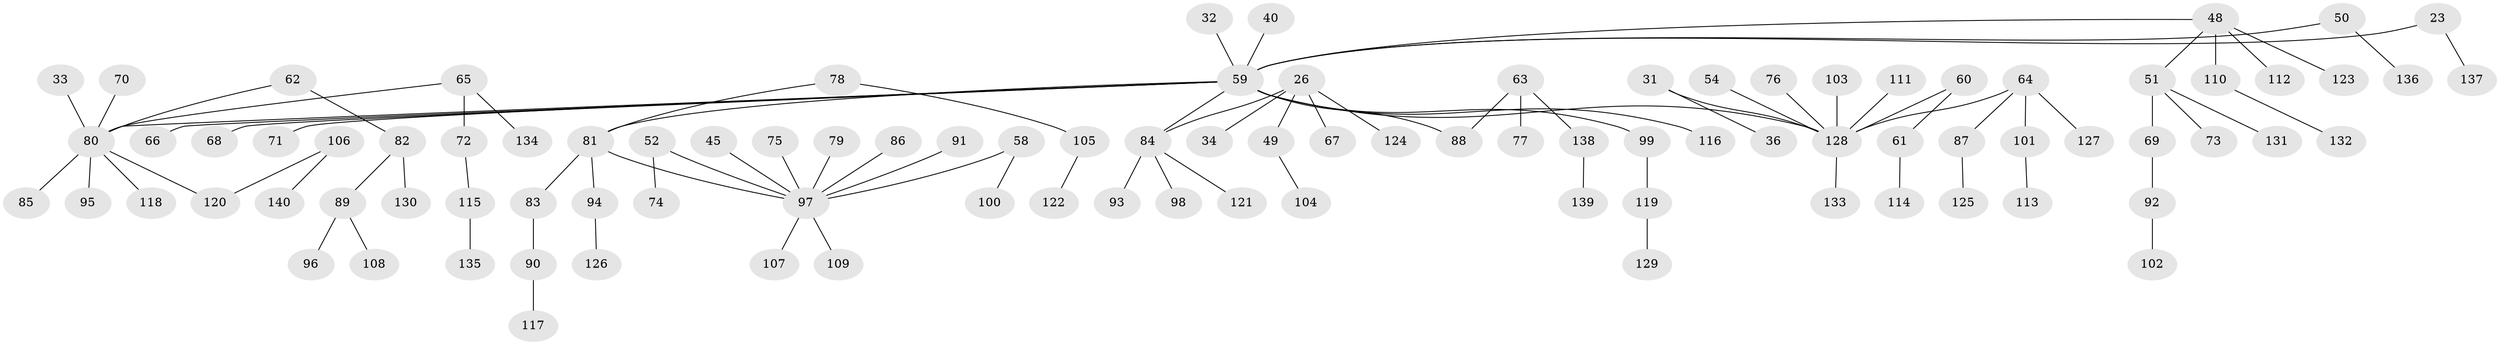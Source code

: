 // original degree distribution, {9: 0.007142857142857143, 4: 0.05, 5: 0.03571428571428571, 7: 0.007142857142857143, 6: 0.02142857142857143, 2: 0.24285714285714285, 1: 0.5142857142857142, 3: 0.12142857142857143}
// Generated by graph-tools (version 1.1) at 2025/56/03/04/25 21:56:34]
// undirected, 98 vertices, 97 edges
graph export_dot {
graph [start="1"]
  node [color=gray90,style=filled];
  23;
  26 [super="+22"];
  31;
  32;
  33;
  34;
  36;
  40;
  45;
  48;
  49;
  50;
  51;
  52;
  54;
  58 [super="+25"];
  59 [super="+35+53"];
  60;
  61;
  62 [super="+24"];
  63;
  64 [super="+42+57"];
  65;
  66;
  67;
  68;
  69;
  70;
  71;
  72;
  73;
  74;
  75;
  76;
  77;
  78;
  79;
  80 [super="+6+56"];
  81 [super="+3"];
  82 [super="+39"];
  83;
  84 [super="+12+55"];
  85;
  86;
  87;
  88 [super="+44"];
  89;
  90;
  91;
  92;
  93;
  94;
  95;
  96;
  97 [super="+37"];
  98;
  99 [super="+46"];
  100;
  101;
  102;
  103;
  104;
  105;
  106;
  107;
  108;
  109;
  110;
  111;
  112;
  113;
  114;
  115;
  116;
  117;
  118;
  119;
  120 [super="+38"];
  121;
  122;
  123;
  124;
  125;
  126;
  127;
  128 [super="+9+2+13+15+43"];
  129;
  130;
  131;
  132;
  133;
  134;
  135;
  136;
  137;
  138;
  139;
  140;
  23 -- 137;
  23 -- 59;
  26 -- 34;
  26 -- 124;
  26 -- 49;
  26 -- 67;
  26 -- 84;
  31 -- 36;
  31 -- 128;
  32 -- 59;
  33 -- 80;
  40 -- 59;
  45 -- 97;
  48 -- 51;
  48 -- 110;
  48 -- 112;
  48 -- 123;
  48 -- 59;
  49 -- 104;
  50 -- 136;
  50 -- 59;
  51 -- 69;
  51 -- 73;
  51 -- 131;
  52 -- 74;
  52 -- 97;
  54 -- 128;
  58 -- 97;
  58 -- 100;
  59 -- 128;
  59 -- 66;
  59 -- 99;
  59 -- 68;
  59 -- 71;
  59 -- 80;
  59 -- 81;
  59 -- 116;
  59 -- 84;
  59 -- 88;
  60 -- 61;
  60 -- 128;
  61 -- 114;
  62 -- 80;
  62 -- 82;
  63 -- 77;
  63 -- 138;
  63 -- 88;
  64 -- 101;
  64 -- 127;
  64 -- 128;
  64 -- 87;
  65 -- 72;
  65 -- 134;
  65 -- 80;
  69 -- 92;
  70 -- 80;
  72 -- 115;
  75 -- 97;
  76 -- 128;
  78 -- 105;
  78 -- 81;
  79 -- 97;
  80 -- 118;
  80 -- 85;
  80 -- 120;
  80 -- 95;
  81 -- 83;
  81 -- 94;
  81 -- 97;
  82 -- 89;
  82 -- 130;
  83 -- 90;
  84 -- 93;
  84 -- 121;
  84 -- 98;
  86 -- 97;
  87 -- 125;
  89 -- 96;
  89 -- 108;
  90 -- 117;
  91 -- 97;
  92 -- 102;
  94 -- 126;
  97 -- 107;
  97 -- 109;
  99 -- 119;
  101 -- 113;
  103 -- 128;
  105 -- 122;
  106 -- 140;
  106 -- 120;
  110 -- 132;
  111 -- 128;
  115 -- 135;
  119 -- 129;
  128 -- 133;
  138 -- 139;
}
